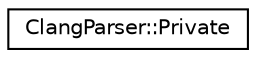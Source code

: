 digraph "类继承关系图"
{
 // INTERACTIVE_SVG=YES
 // LATEX_PDF_SIZE
  edge [fontname="Helvetica",fontsize="10",labelfontname="Helvetica",labelfontsize="10"];
  node [fontname="Helvetica",fontsize="10",shape=record];
  rankdir="LR";
  Node0 [label="ClangParser::Private",height=0.2,width=0.4,color="black", fillcolor="white", style="filled",URL="$db/dfb/class_clang_parser_1_1_private.html",tooltip=" "];
}

